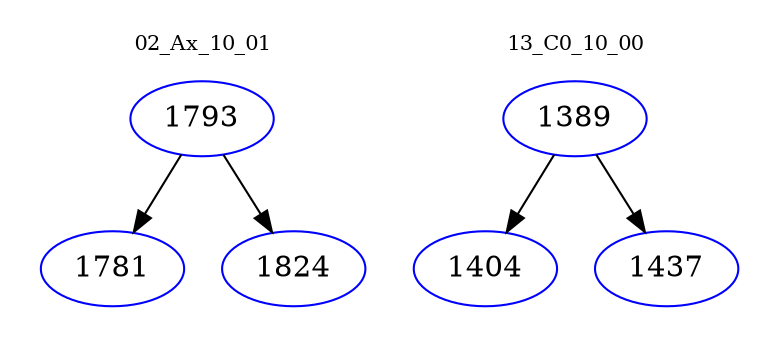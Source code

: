 digraph{
subgraph cluster_0 {
color = white
label = "02_Ax_10_01";
fontsize=10;
T0_1793 [label="1793", color="blue"]
T0_1793 -> T0_1781 [color="black"]
T0_1781 [label="1781", color="blue"]
T0_1793 -> T0_1824 [color="black"]
T0_1824 [label="1824", color="blue"]
}
subgraph cluster_1 {
color = white
label = "13_C0_10_00";
fontsize=10;
T1_1389 [label="1389", color="blue"]
T1_1389 -> T1_1404 [color="black"]
T1_1404 [label="1404", color="blue"]
T1_1389 -> T1_1437 [color="black"]
T1_1437 [label="1437", color="blue"]
}
}
